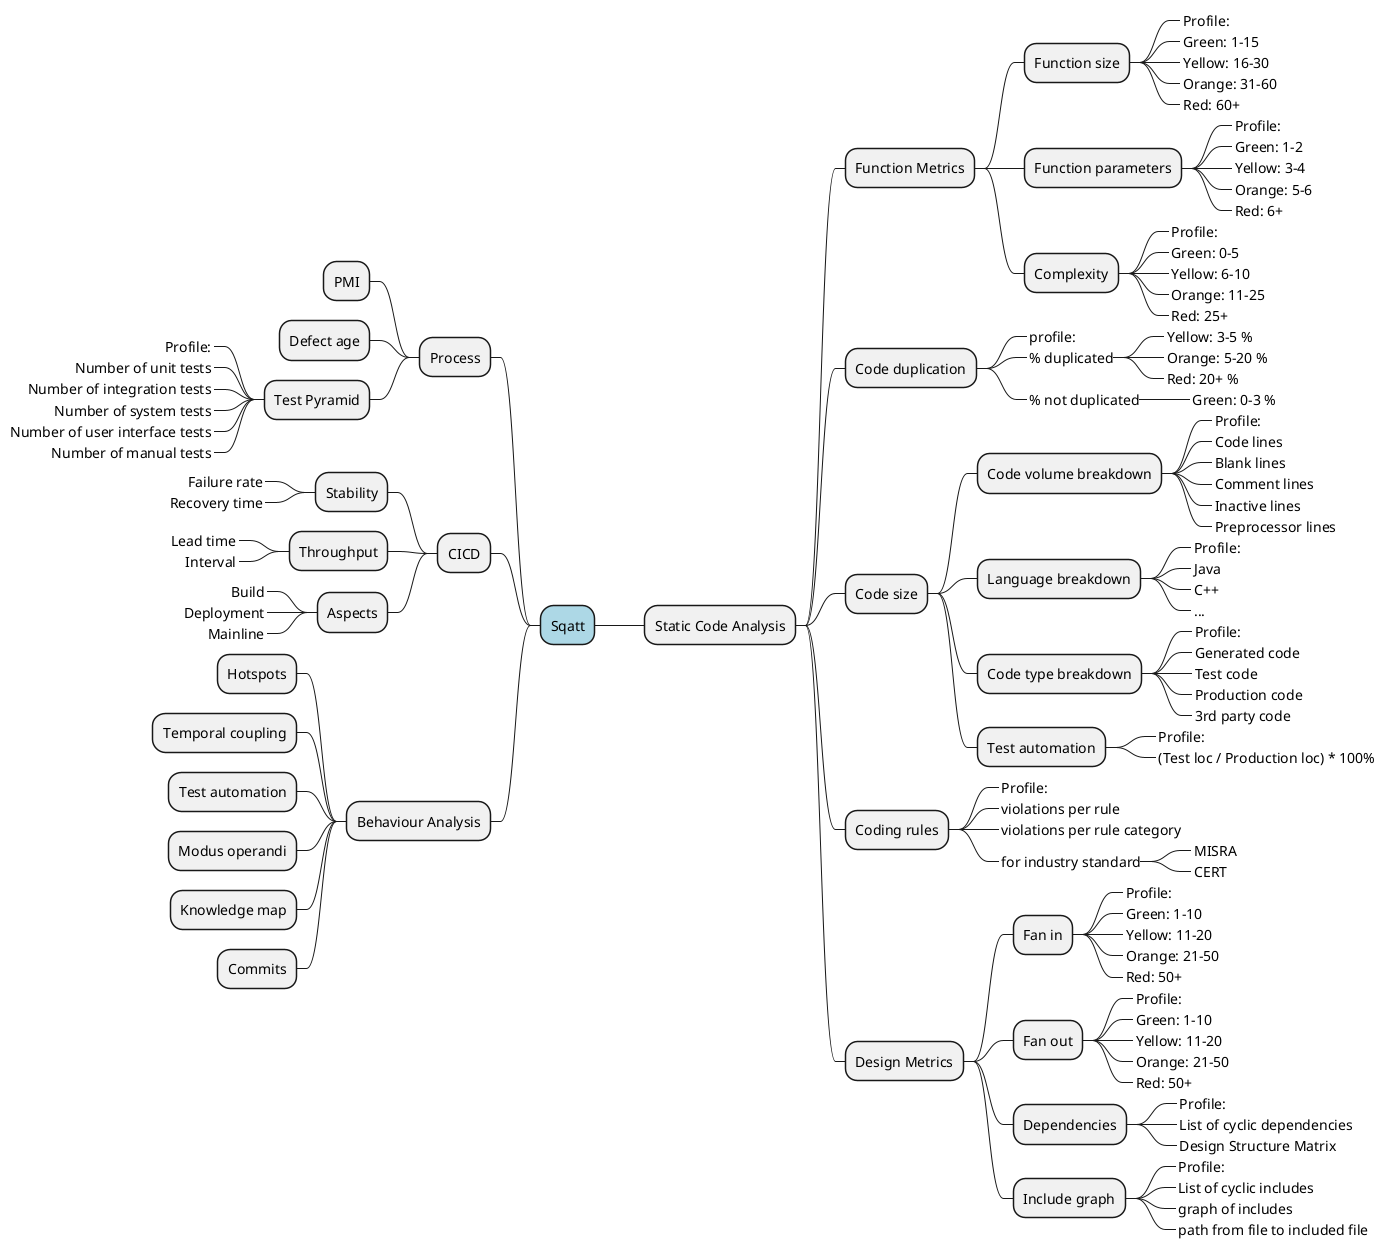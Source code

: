 @startmindmap
*[#lightblue] Sqatt

-- Process
--- PMI
--- Defect age
--- Test Pyramid
----_ Profile:
----_ Number of unit tests
----_ Number of integration tests
----_ Number of system tests
----_ Number of user interface tests
----_ Number of manual tests

-- CICD
--- Stability
----_ Failure rate
----_ Recovery time
--- Throughput
----_ Lead time
----_ Interval
--- Aspects
----_ Build
----_ Deployment
----_ Mainline

-- Behaviour Analysis
--- Hotspots
--- Temporal coupling
--- Test automation
--- Modus operandi
--- Knowledge map
--- Commits




** Static Code Analysis

*** Function Metrics

**** Function size
*****_ Profile:
*****_ Green: 1-15
*****_ Yellow: 16-30
*****_ Orange: 31-60
*****_ Red: 60+

**** Function parameters
*****_ Profile:
*****_ Green: 1-2
*****_ Yellow: 3-4
*****_ Orange: 5-6
*****_ Red: 6+

**** Complexity
*****_ Profile:
*****_ Green: 0-5
*****_ Yellow: 6-10
*****_ Orange: 11-25
*****_ Red: 25+

*** Code duplication
****_ profile:
****_ % duplicated
*****_ Yellow: 3-5 %
*****_ Orange: 5-20 %
*****_ Red: 20+ %
****_ % not duplicated
*****_ Green: 0-3 %

*** Code size
**** Code volume breakdown
*****_ Profile:
*****_ Code lines
*****_ Blank lines
*****_ Comment lines
*****_ Inactive lines
*****_ Preprocessor lines

**** Language breakdown
*****_ Profile:
*****_ Java
*****_ C++
*****_ ...

**** Code type breakdown
*****_ Profile:
*****_ Generated code
*****_ Test code
*****_ Production code
*****_ 3rd party code

**** Test automation
*****_ Profile:
*****_ (Test loc / Production loc) * 100%

*** Coding rules
****_ Profile:
****_ violations per rule
****_ violations per rule category
****_ for industry standard
*****_ MISRA
*****_ CERT

*** Design Metrics
**** Fan in
*****_ Profile:
*****_ Green: 1-10
*****_ Yellow: 11-20
*****_ Orange: 21-50
*****_ Red: 50+

**** Fan out
*****_ Profile:
*****_ Green: 1-10
*****_ Yellow: 11-20
*****_ Orange: 21-50
*****_ Red: 50+

**** Dependencies
*****_ Profile:
*****_ List of cyclic dependencies
*****_ Design Structure Matrix

**** Include graph
*****_ Profile:
*****_ List of cyclic includes
*****_ graph of includes
*****_ path from file to included file

@endmindmap